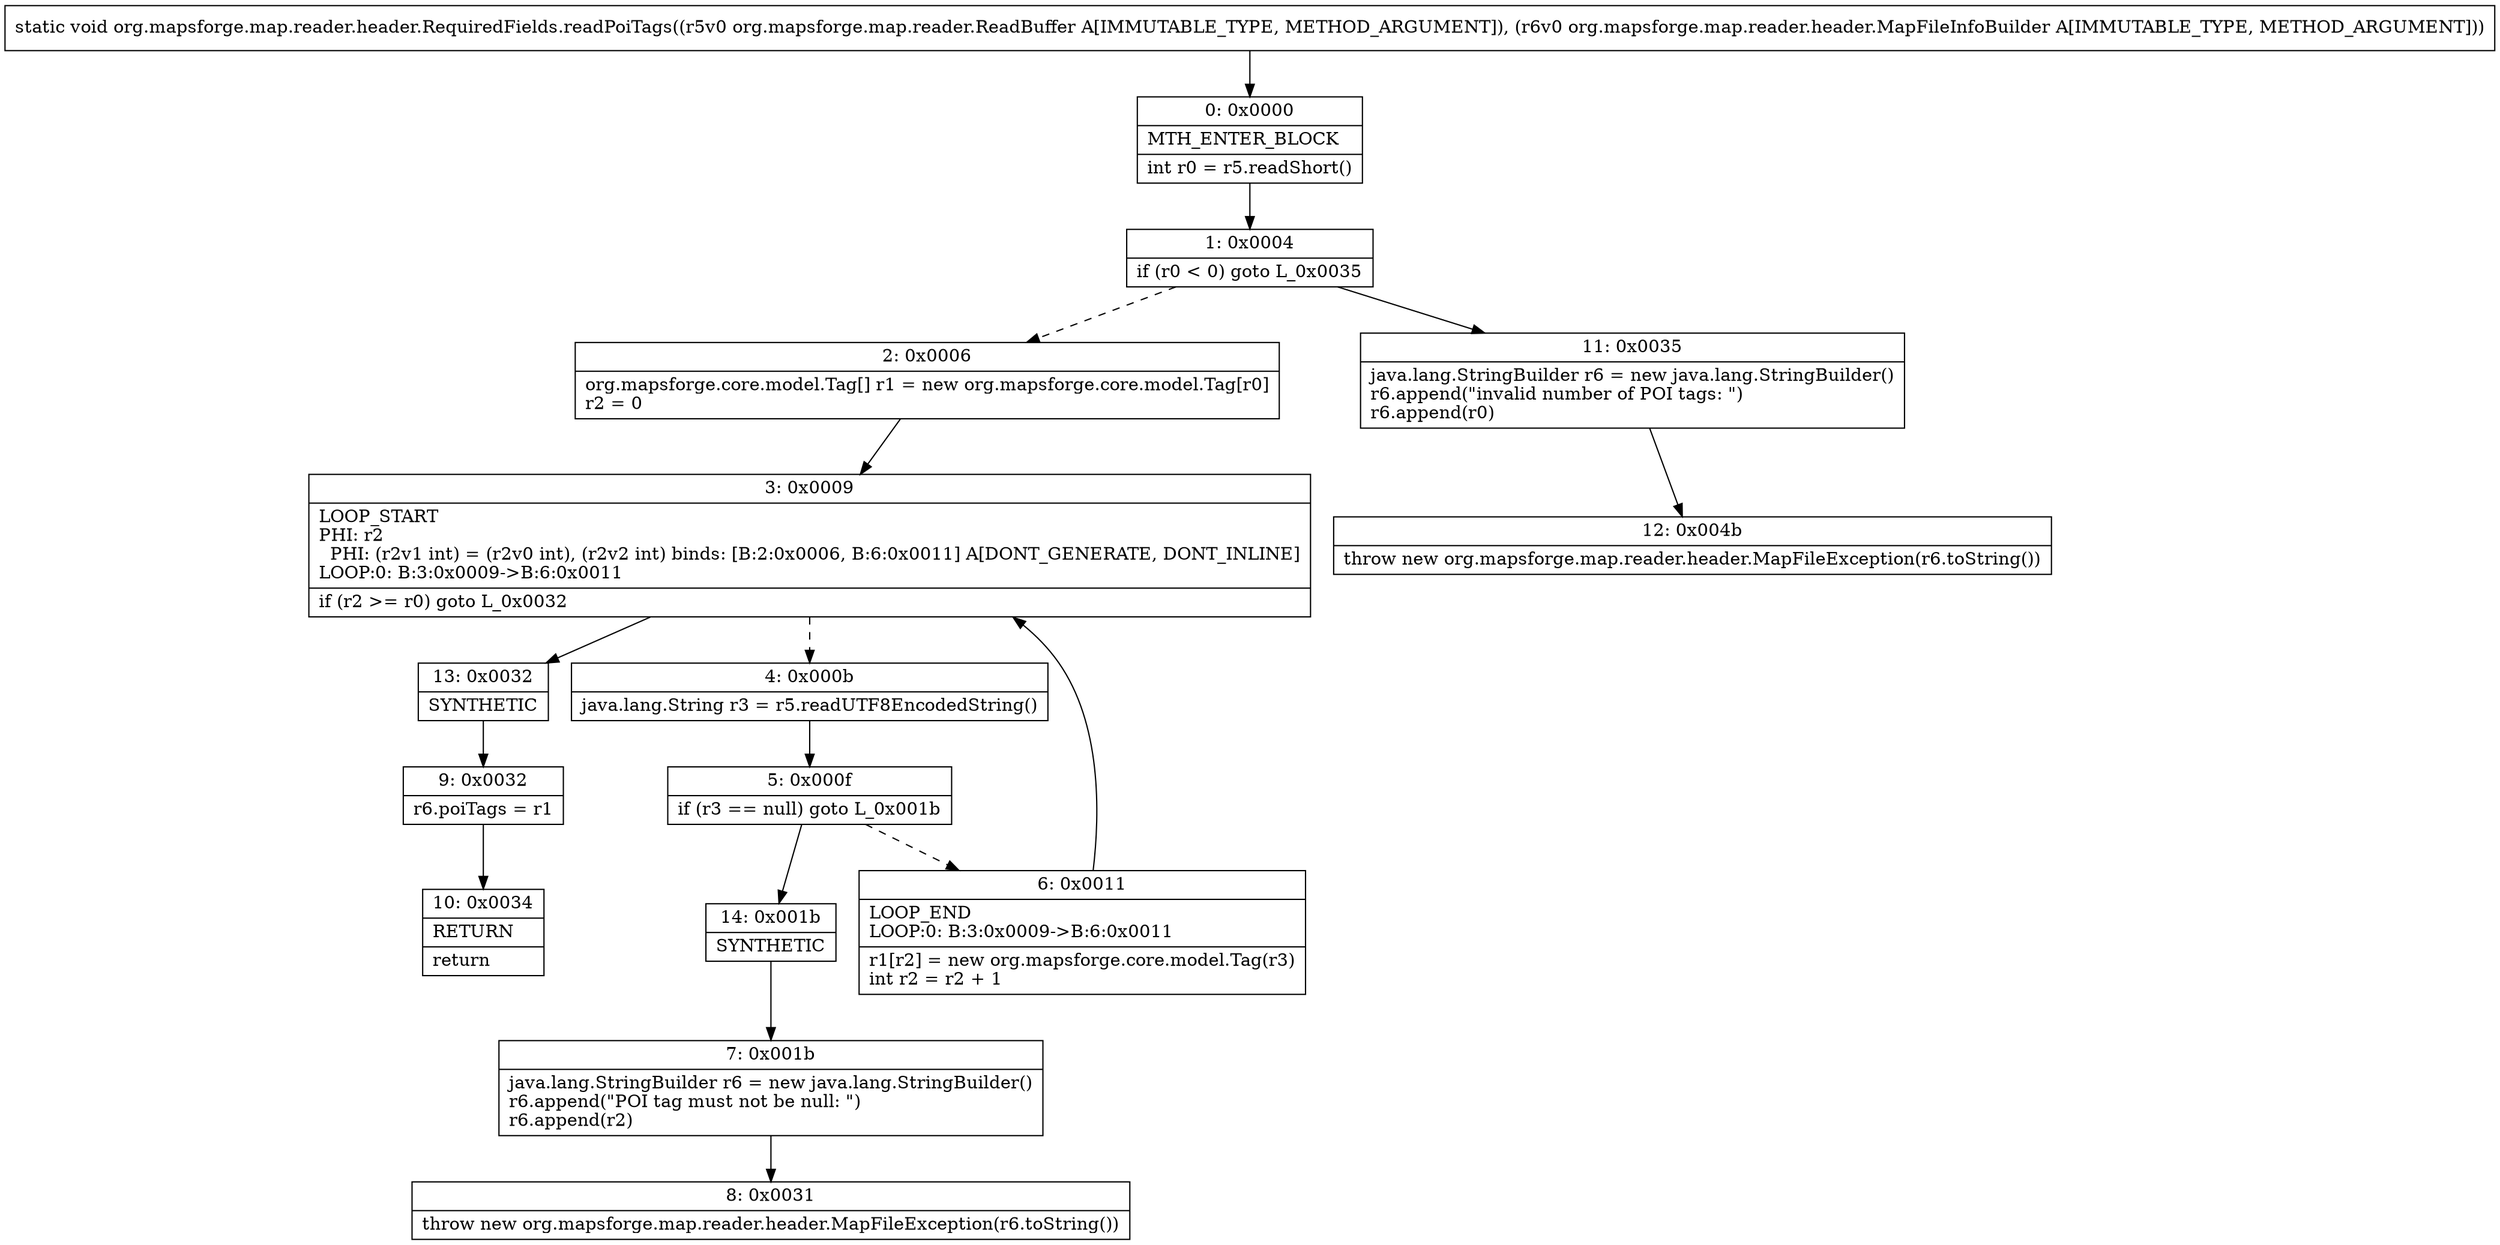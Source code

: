 digraph "CFG fororg.mapsforge.map.reader.header.RequiredFields.readPoiTags(Lorg\/mapsforge\/map\/reader\/ReadBuffer;Lorg\/mapsforge\/map\/reader\/header\/MapFileInfoBuilder;)V" {
Node_0 [shape=record,label="{0\:\ 0x0000|MTH_ENTER_BLOCK\l|int r0 = r5.readShort()\l}"];
Node_1 [shape=record,label="{1\:\ 0x0004|if (r0 \< 0) goto L_0x0035\l}"];
Node_2 [shape=record,label="{2\:\ 0x0006|org.mapsforge.core.model.Tag[] r1 = new org.mapsforge.core.model.Tag[r0]\lr2 = 0\l}"];
Node_3 [shape=record,label="{3\:\ 0x0009|LOOP_START\lPHI: r2 \l  PHI: (r2v1 int) = (r2v0 int), (r2v2 int) binds: [B:2:0x0006, B:6:0x0011] A[DONT_GENERATE, DONT_INLINE]\lLOOP:0: B:3:0x0009\-\>B:6:0x0011\l|if (r2 \>= r0) goto L_0x0032\l}"];
Node_4 [shape=record,label="{4\:\ 0x000b|java.lang.String r3 = r5.readUTF8EncodedString()\l}"];
Node_5 [shape=record,label="{5\:\ 0x000f|if (r3 == null) goto L_0x001b\l}"];
Node_6 [shape=record,label="{6\:\ 0x0011|LOOP_END\lLOOP:0: B:3:0x0009\-\>B:6:0x0011\l|r1[r2] = new org.mapsforge.core.model.Tag(r3)\lint r2 = r2 + 1\l}"];
Node_7 [shape=record,label="{7\:\ 0x001b|java.lang.StringBuilder r6 = new java.lang.StringBuilder()\lr6.append(\"POI tag must not be null: \")\lr6.append(r2)\l}"];
Node_8 [shape=record,label="{8\:\ 0x0031|throw new org.mapsforge.map.reader.header.MapFileException(r6.toString())\l}"];
Node_9 [shape=record,label="{9\:\ 0x0032|r6.poiTags = r1\l}"];
Node_10 [shape=record,label="{10\:\ 0x0034|RETURN\l|return\l}"];
Node_11 [shape=record,label="{11\:\ 0x0035|java.lang.StringBuilder r6 = new java.lang.StringBuilder()\lr6.append(\"invalid number of POI tags: \")\lr6.append(r0)\l}"];
Node_12 [shape=record,label="{12\:\ 0x004b|throw new org.mapsforge.map.reader.header.MapFileException(r6.toString())\l}"];
Node_13 [shape=record,label="{13\:\ 0x0032|SYNTHETIC\l}"];
Node_14 [shape=record,label="{14\:\ 0x001b|SYNTHETIC\l}"];
MethodNode[shape=record,label="{static void org.mapsforge.map.reader.header.RequiredFields.readPoiTags((r5v0 org.mapsforge.map.reader.ReadBuffer A[IMMUTABLE_TYPE, METHOD_ARGUMENT]), (r6v0 org.mapsforge.map.reader.header.MapFileInfoBuilder A[IMMUTABLE_TYPE, METHOD_ARGUMENT])) }"];
MethodNode -> Node_0;
Node_0 -> Node_1;
Node_1 -> Node_2[style=dashed];
Node_1 -> Node_11;
Node_2 -> Node_3;
Node_3 -> Node_4[style=dashed];
Node_3 -> Node_13;
Node_4 -> Node_5;
Node_5 -> Node_6[style=dashed];
Node_5 -> Node_14;
Node_6 -> Node_3;
Node_7 -> Node_8;
Node_9 -> Node_10;
Node_11 -> Node_12;
Node_13 -> Node_9;
Node_14 -> Node_7;
}

